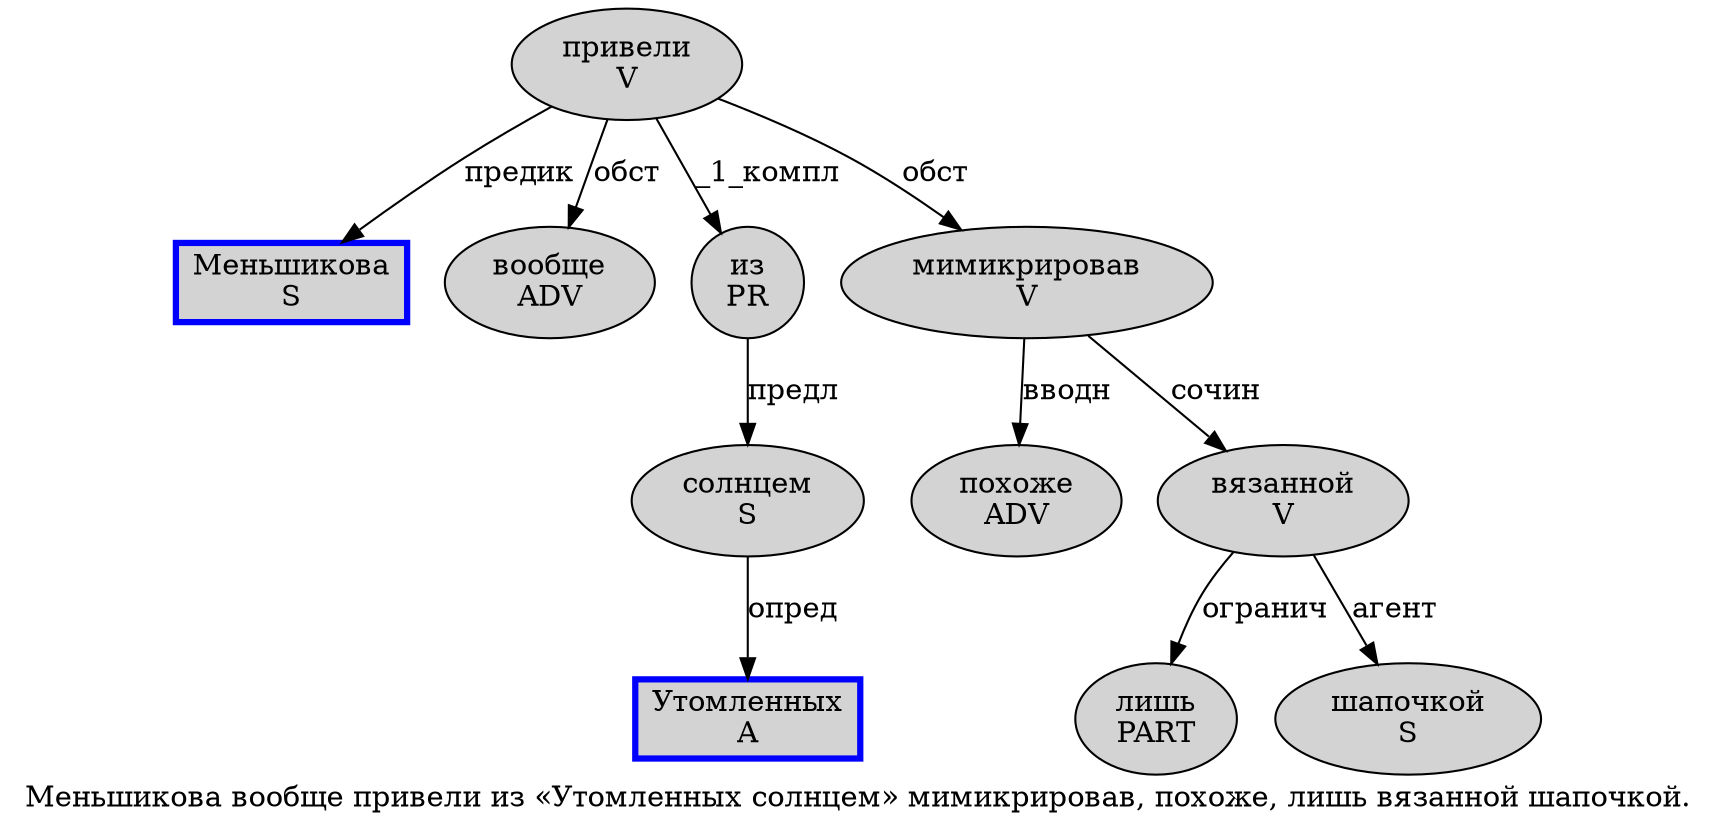 digraph SENTENCE_3600 {
	graph [label="Меньшикова вообще привели из «Утомленных солнцем» мимикрировав, похоже, лишь вязанной шапочкой."]
	node [style=filled]
		0 [label="Меньшикова
S" color=blue fillcolor=lightgray penwidth=3 shape=box]
		1 [label="вообще
ADV" color="" fillcolor=lightgray penwidth=1 shape=ellipse]
		2 [label="привели
V" color="" fillcolor=lightgray penwidth=1 shape=ellipse]
		3 [label="из
PR" color="" fillcolor=lightgray penwidth=1 shape=ellipse]
		5 [label="Утомленных
A" color=blue fillcolor=lightgray penwidth=3 shape=box]
		6 [label="солнцем
S" color="" fillcolor=lightgray penwidth=1 shape=ellipse]
		8 [label="мимикрировав
V" color="" fillcolor=lightgray penwidth=1 shape=ellipse]
		10 [label="похоже
ADV" color="" fillcolor=lightgray penwidth=1 shape=ellipse]
		12 [label="лишь
PART" color="" fillcolor=lightgray penwidth=1 shape=ellipse]
		13 [label="вязанной
V" color="" fillcolor=lightgray penwidth=1 shape=ellipse]
		14 [label="шапочкой
S" color="" fillcolor=lightgray penwidth=1 shape=ellipse]
			3 -> 6 [label="предл"]
			13 -> 12 [label="огранич"]
			13 -> 14 [label="агент"]
			8 -> 10 [label="вводн"]
			8 -> 13 [label="сочин"]
			6 -> 5 [label="опред"]
			2 -> 0 [label="предик"]
			2 -> 1 [label="обст"]
			2 -> 3 [label="_1_компл"]
			2 -> 8 [label="обст"]
}